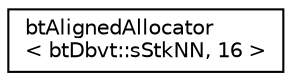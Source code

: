 digraph "Graphical Class Hierarchy"
{
  edge [fontname="Helvetica",fontsize="10",labelfontname="Helvetica",labelfontsize="10"];
  node [fontname="Helvetica",fontsize="10",shape=record];
  rankdir="LR";
  Node1 [label="btAlignedAllocator\l\< btDbvt::sStkNN, 16 \>",height=0.2,width=0.4,color="black", fillcolor="white", style="filled",URL="$classbt_aligned_allocator.html"];
}
